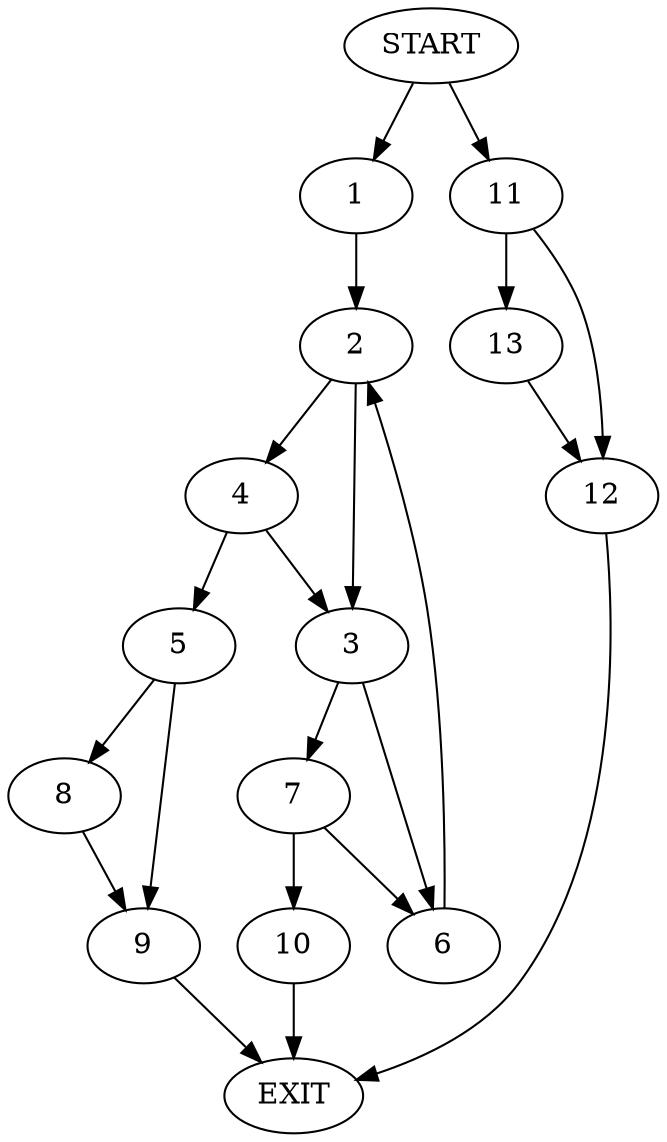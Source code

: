 digraph {
0 [label="START"]
14 [label="EXIT"]
0 -> 1
1 -> 2
2 -> 3
2 -> 4
4 -> 3
4 -> 5
3 -> 6
3 -> 7
5 -> 8
5 -> 9
8 -> 9
9 -> 14
6 -> 2
7 -> 10
7 -> 6
10 -> 14
0 -> 11
11 -> 12
11 -> 13
13 -> 12
12 -> 14
}
